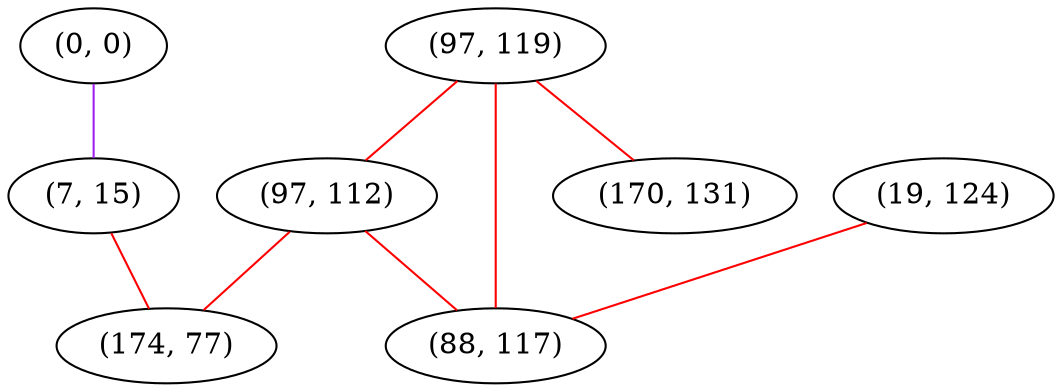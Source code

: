graph "" {
"(0, 0)";
"(19, 124)";
"(7, 15)";
"(97, 119)";
"(170, 131)";
"(97, 112)";
"(174, 77)";
"(88, 117)";
"(0, 0)" -- "(7, 15)"  [color=purple, key=0, weight=4];
"(19, 124)" -- "(88, 117)"  [color=red, key=0, weight=1];
"(7, 15)" -- "(174, 77)"  [color=red, key=0, weight=1];
"(97, 119)" -- "(170, 131)"  [color=red, key=0, weight=1];
"(97, 119)" -- "(97, 112)"  [color=red, key=0, weight=1];
"(97, 119)" -- "(88, 117)"  [color=red, key=0, weight=1];
"(97, 112)" -- "(88, 117)"  [color=red, key=0, weight=1];
"(97, 112)" -- "(174, 77)"  [color=red, key=0, weight=1];
}
